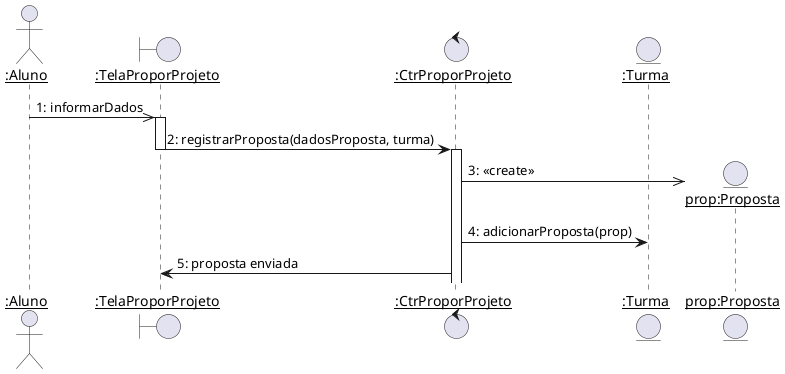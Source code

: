 @startuml
skinparam sequenceParticipant underline

actor ":Aluno" as Aluno
boundary ":TelaProporProjeto" as TelaProporProjeto
control ":CtrProporProjeto" as CtrProporProjeto
entity ":Turma" as Turma
entity "prop:Proposta" as Proposta

Aluno ->> TelaProporProjeto ++: 1: informarDados
TelaProporProjeto -> CtrProporProjeto --++: 2: registrarProposta(dadosProposta, turma)
CtrProporProjeto ->> Proposta **: 3: <<create>>
CtrProporProjeto -> Turma : 4: adicionarProposta(prop)
CtrProporProjeto -> TelaProporProjeto : 5: proposta enviada
@enduml
